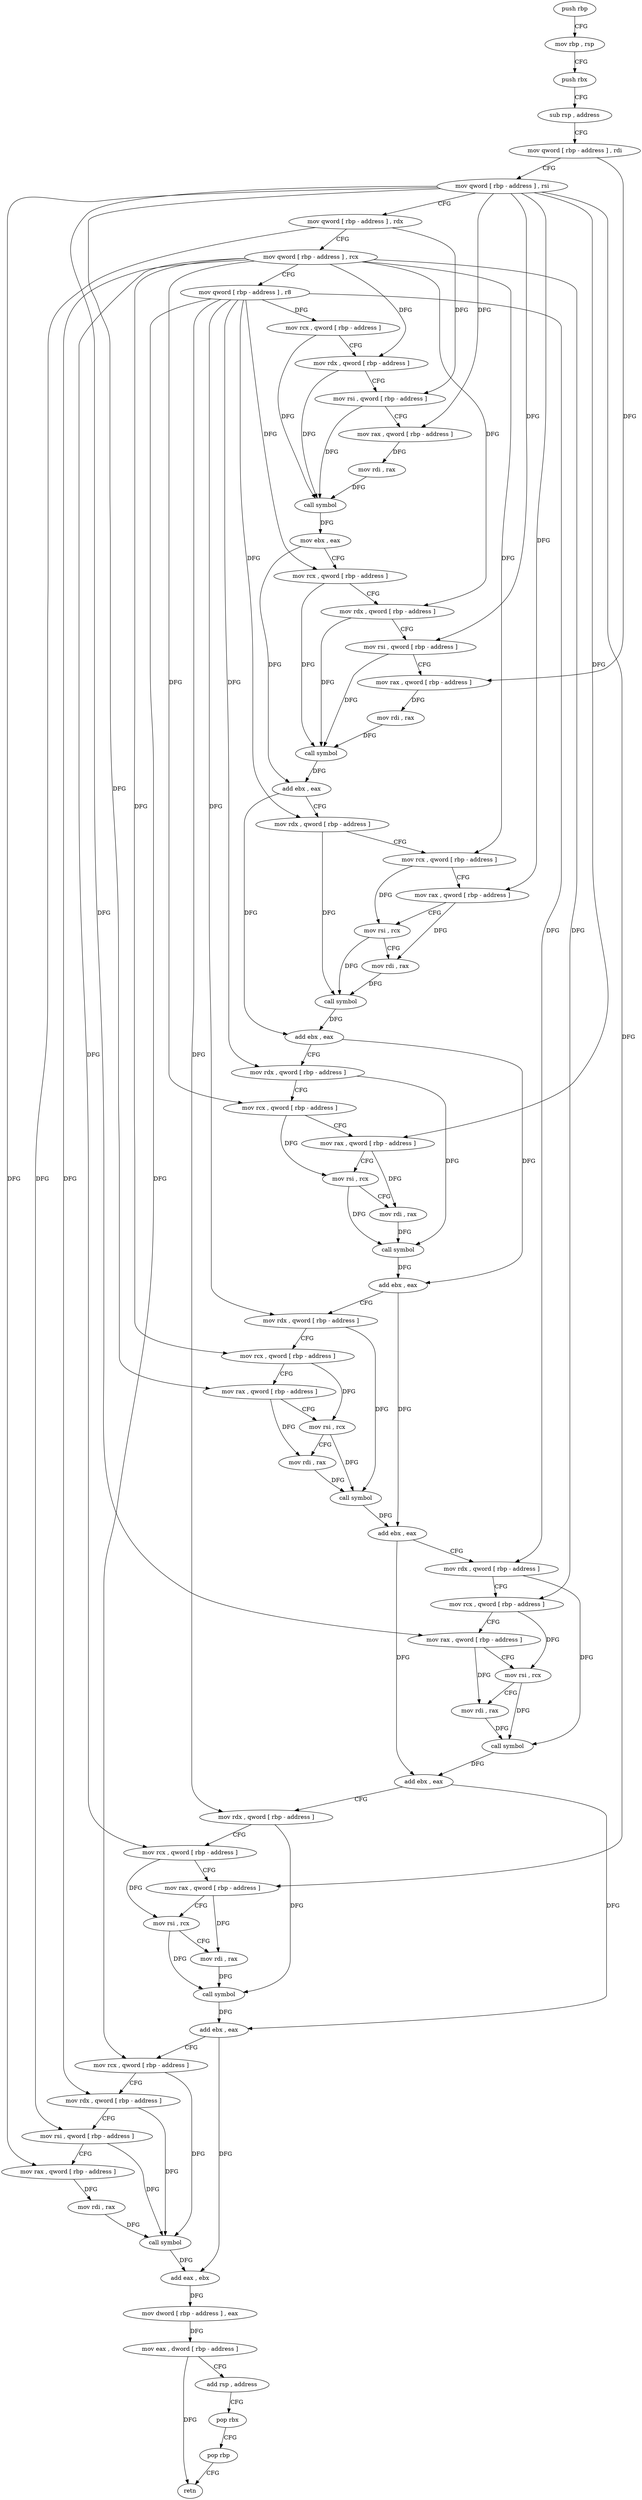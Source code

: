 digraph "func" {
"136856" [label = "push rbp" ]
"136857" [label = "mov rbp , rsp" ]
"136860" [label = "push rbx" ]
"136861" [label = "sub rsp , address" ]
"136865" [label = "mov qword [ rbp - address ] , rdi" ]
"136869" [label = "mov qword [ rbp - address ] , rsi" ]
"136873" [label = "mov qword [ rbp - address ] , rdx" ]
"136877" [label = "mov qword [ rbp - address ] , rcx" ]
"136881" [label = "mov qword [ rbp - address ] , r8" ]
"136885" [label = "mov rcx , qword [ rbp - address ]" ]
"136889" [label = "mov rdx , qword [ rbp - address ]" ]
"136893" [label = "mov rsi , qword [ rbp - address ]" ]
"136897" [label = "mov rax , qword [ rbp - address ]" ]
"136901" [label = "mov rdi , rax" ]
"136904" [label = "call symbol" ]
"136909" [label = "mov ebx , eax" ]
"136911" [label = "mov rcx , qword [ rbp - address ]" ]
"136915" [label = "mov rdx , qword [ rbp - address ]" ]
"136919" [label = "mov rsi , qword [ rbp - address ]" ]
"136923" [label = "mov rax , qword [ rbp - address ]" ]
"136927" [label = "mov rdi , rax" ]
"136930" [label = "call symbol" ]
"136935" [label = "add ebx , eax" ]
"136937" [label = "mov rdx , qword [ rbp - address ]" ]
"136941" [label = "mov rcx , qword [ rbp - address ]" ]
"136945" [label = "mov rax , qword [ rbp - address ]" ]
"136949" [label = "mov rsi , rcx" ]
"136952" [label = "mov rdi , rax" ]
"136955" [label = "call symbol" ]
"136960" [label = "add ebx , eax" ]
"136962" [label = "mov rdx , qword [ rbp - address ]" ]
"136966" [label = "mov rcx , qword [ rbp - address ]" ]
"136970" [label = "mov rax , qword [ rbp - address ]" ]
"136974" [label = "mov rsi , rcx" ]
"136977" [label = "mov rdi , rax" ]
"136980" [label = "call symbol" ]
"136985" [label = "add ebx , eax" ]
"136987" [label = "mov rdx , qword [ rbp - address ]" ]
"136991" [label = "mov rcx , qword [ rbp - address ]" ]
"136995" [label = "mov rax , qword [ rbp - address ]" ]
"136999" [label = "mov rsi , rcx" ]
"137002" [label = "mov rdi , rax" ]
"137005" [label = "call symbol" ]
"137010" [label = "add ebx , eax" ]
"137012" [label = "mov rdx , qword [ rbp - address ]" ]
"137016" [label = "mov rcx , qword [ rbp - address ]" ]
"137020" [label = "mov rax , qword [ rbp - address ]" ]
"137024" [label = "mov rsi , rcx" ]
"137027" [label = "mov rdi , rax" ]
"137030" [label = "call symbol" ]
"137035" [label = "add ebx , eax" ]
"137037" [label = "mov rdx , qword [ rbp - address ]" ]
"137041" [label = "mov rcx , qword [ rbp - address ]" ]
"137045" [label = "mov rax , qword [ rbp - address ]" ]
"137049" [label = "mov rsi , rcx" ]
"137052" [label = "mov rdi , rax" ]
"137055" [label = "call symbol" ]
"137060" [label = "add ebx , eax" ]
"137062" [label = "mov rcx , qword [ rbp - address ]" ]
"137066" [label = "mov rdx , qword [ rbp - address ]" ]
"137070" [label = "mov rsi , qword [ rbp - address ]" ]
"137074" [label = "mov rax , qword [ rbp - address ]" ]
"137078" [label = "mov rdi , rax" ]
"137081" [label = "call symbol" ]
"137086" [label = "add eax , ebx" ]
"137088" [label = "mov dword [ rbp - address ] , eax" ]
"137091" [label = "mov eax , dword [ rbp - address ]" ]
"137094" [label = "add rsp , address" ]
"137098" [label = "pop rbx" ]
"137099" [label = "pop rbp" ]
"137100" [label = "retn" ]
"136856" -> "136857" [ label = "CFG" ]
"136857" -> "136860" [ label = "CFG" ]
"136860" -> "136861" [ label = "CFG" ]
"136861" -> "136865" [ label = "CFG" ]
"136865" -> "136869" [ label = "CFG" ]
"136865" -> "136923" [ label = "DFG" ]
"136869" -> "136873" [ label = "CFG" ]
"136869" -> "136897" [ label = "DFG" ]
"136869" -> "136919" [ label = "DFG" ]
"136869" -> "136945" [ label = "DFG" ]
"136869" -> "136970" [ label = "DFG" ]
"136869" -> "136995" [ label = "DFG" ]
"136869" -> "137020" [ label = "DFG" ]
"136869" -> "137045" [ label = "DFG" ]
"136869" -> "137074" [ label = "DFG" ]
"136873" -> "136877" [ label = "CFG" ]
"136873" -> "136893" [ label = "DFG" ]
"136873" -> "137070" [ label = "DFG" ]
"136877" -> "136881" [ label = "CFG" ]
"136877" -> "136889" [ label = "DFG" ]
"136877" -> "136915" [ label = "DFG" ]
"136877" -> "136941" [ label = "DFG" ]
"136877" -> "136966" [ label = "DFG" ]
"136877" -> "136991" [ label = "DFG" ]
"136877" -> "137016" [ label = "DFG" ]
"136877" -> "137041" [ label = "DFG" ]
"136877" -> "137066" [ label = "DFG" ]
"136881" -> "136885" [ label = "DFG" ]
"136881" -> "136911" [ label = "DFG" ]
"136881" -> "136937" [ label = "DFG" ]
"136881" -> "136962" [ label = "DFG" ]
"136881" -> "136987" [ label = "DFG" ]
"136881" -> "137012" [ label = "DFG" ]
"136881" -> "137037" [ label = "DFG" ]
"136881" -> "137062" [ label = "DFG" ]
"136885" -> "136889" [ label = "CFG" ]
"136885" -> "136904" [ label = "DFG" ]
"136889" -> "136893" [ label = "CFG" ]
"136889" -> "136904" [ label = "DFG" ]
"136893" -> "136897" [ label = "CFG" ]
"136893" -> "136904" [ label = "DFG" ]
"136897" -> "136901" [ label = "DFG" ]
"136901" -> "136904" [ label = "DFG" ]
"136904" -> "136909" [ label = "DFG" ]
"136909" -> "136911" [ label = "CFG" ]
"136909" -> "136935" [ label = "DFG" ]
"136911" -> "136915" [ label = "CFG" ]
"136911" -> "136930" [ label = "DFG" ]
"136915" -> "136919" [ label = "CFG" ]
"136915" -> "136930" [ label = "DFG" ]
"136919" -> "136923" [ label = "CFG" ]
"136919" -> "136930" [ label = "DFG" ]
"136923" -> "136927" [ label = "DFG" ]
"136927" -> "136930" [ label = "DFG" ]
"136930" -> "136935" [ label = "DFG" ]
"136935" -> "136937" [ label = "CFG" ]
"136935" -> "136960" [ label = "DFG" ]
"136937" -> "136941" [ label = "CFG" ]
"136937" -> "136955" [ label = "DFG" ]
"136941" -> "136945" [ label = "CFG" ]
"136941" -> "136949" [ label = "DFG" ]
"136945" -> "136949" [ label = "CFG" ]
"136945" -> "136952" [ label = "DFG" ]
"136949" -> "136952" [ label = "CFG" ]
"136949" -> "136955" [ label = "DFG" ]
"136952" -> "136955" [ label = "DFG" ]
"136955" -> "136960" [ label = "DFG" ]
"136960" -> "136962" [ label = "CFG" ]
"136960" -> "136985" [ label = "DFG" ]
"136962" -> "136966" [ label = "CFG" ]
"136962" -> "136980" [ label = "DFG" ]
"136966" -> "136970" [ label = "CFG" ]
"136966" -> "136974" [ label = "DFG" ]
"136970" -> "136974" [ label = "CFG" ]
"136970" -> "136977" [ label = "DFG" ]
"136974" -> "136977" [ label = "CFG" ]
"136974" -> "136980" [ label = "DFG" ]
"136977" -> "136980" [ label = "DFG" ]
"136980" -> "136985" [ label = "DFG" ]
"136985" -> "136987" [ label = "CFG" ]
"136985" -> "137010" [ label = "DFG" ]
"136987" -> "136991" [ label = "CFG" ]
"136987" -> "137005" [ label = "DFG" ]
"136991" -> "136995" [ label = "CFG" ]
"136991" -> "136999" [ label = "DFG" ]
"136995" -> "136999" [ label = "CFG" ]
"136995" -> "137002" [ label = "DFG" ]
"136999" -> "137002" [ label = "CFG" ]
"136999" -> "137005" [ label = "DFG" ]
"137002" -> "137005" [ label = "DFG" ]
"137005" -> "137010" [ label = "DFG" ]
"137010" -> "137012" [ label = "CFG" ]
"137010" -> "137035" [ label = "DFG" ]
"137012" -> "137016" [ label = "CFG" ]
"137012" -> "137030" [ label = "DFG" ]
"137016" -> "137020" [ label = "CFG" ]
"137016" -> "137024" [ label = "DFG" ]
"137020" -> "137024" [ label = "CFG" ]
"137020" -> "137027" [ label = "DFG" ]
"137024" -> "137027" [ label = "CFG" ]
"137024" -> "137030" [ label = "DFG" ]
"137027" -> "137030" [ label = "DFG" ]
"137030" -> "137035" [ label = "DFG" ]
"137035" -> "137037" [ label = "CFG" ]
"137035" -> "137060" [ label = "DFG" ]
"137037" -> "137041" [ label = "CFG" ]
"137037" -> "137055" [ label = "DFG" ]
"137041" -> "137045" [ label = "CFG" ]
"137041" -> "137049" [ label = "DFG" ]
"137045" -> "137049" [ label = "CFG" ]
"137045" -> "137052" [ label = "DFG" ]
"137049" -> "137052" [ label = "CFG" ]
"137049" -> "137055" [ label = "DFG" ]
"137052" -> "137055" [ label = "DFG" ]
"137055" -> "137060" [ label = "DFG" ]
"137060" -> "137062" [ label = "CFG" ]
"137060" -> "137086" [ label = "DFG" ]
"137062" -> "137066" [ label = "CFG" ]
"137062" -> "137081" [ label = "DFG" ]
"137066" -> "137070" [ label = "CFG" ]
"137066" -> "137081" [ label = "DFG" ]
"137070" -> "137074" [ label = "CFG" ]
"137070" -> "137081" [ label = "DFG" ]
"137074" -> "137078" [ label = "DFG" ]
"137078" -> "137081" [ label = "DFG" ]
"137081" -> "137086" [ label = "DFG" ]
"137086" -> "137088" [ label = "DFG" ]
"137088" -> "137091" [ label = "DFG" ]
"137091" -> "137094" [ label = "CFG" ]
"137091" -> "137100" [ label = "DFG" ]
"137094" -> "137098" [ label = "CFG" ]
"137098" -> "137099" [ label = "CFG" ]
"137099" -> "137100" [ label = "CFG" ]
}
